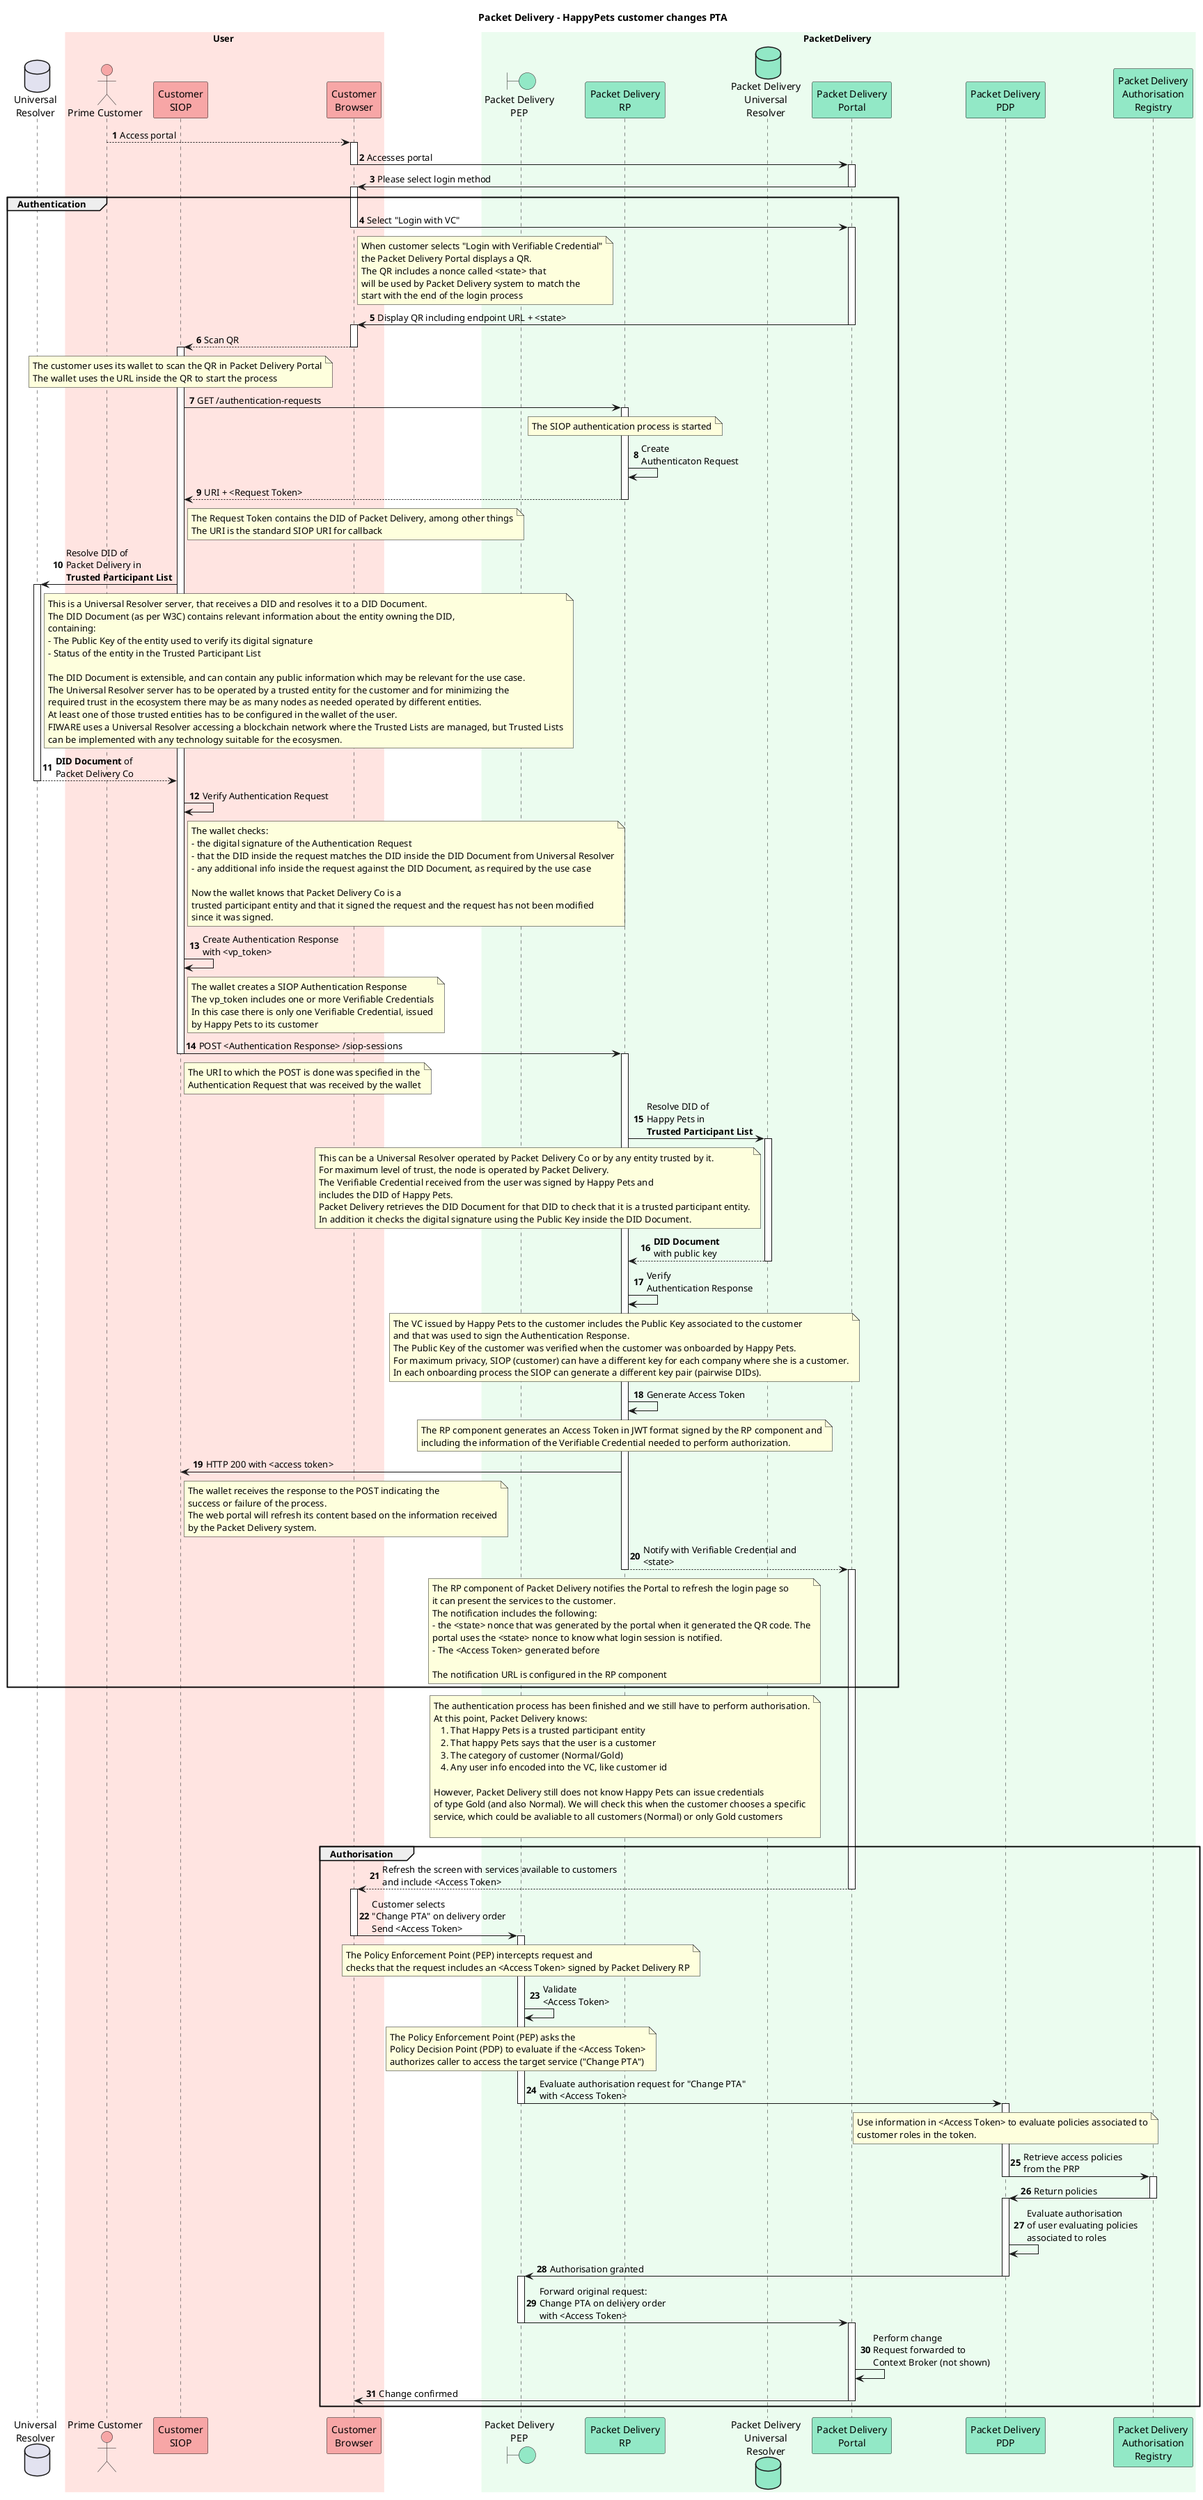 @startuml vc_change_pta

title Packet Delivery - HappyPets customer changes PTA

autonumber 1
skinparam SequenceBoxBorderColor transparent

database "Universal\nResolver" as DIDR

box User #MistyRose
    actor "Prime Customer" as primeCustomer #f7a6a6
    participant "Customer\nSIOP" as customerSIOP #f7a6a6
    participant "Customer\nBrowser" as customerBrowser #f7a6a6
endbox

box PacketDelivery #ebfcef
    boundary "Packet Delivery\nPEP" as packetDeliveryPEP #92e8c6
    participant "Packet Delivery\nRP" as packetDeliverySIOP #92e8c6
    database "Packet Delivery\nUniversal\nResolver" as DIDR_pack #92e8c6
    participant "Packet Delivery\nPortal" as packetDeliveryPortal #92e8c6
    participant "Packet Delivery\nPDP" as packetDeliveryPDP #92e8c6
    participant "Packet Delivery\nAuthorisation\nRegistry" as packetDeliveryAR #92e8c6
endbox

'Visit the Packet Delivery Portal and select logon method
primeCustomer-->customerBrowser ++: Access portal
customerBrowser->packetDeliveryPortal --++: Accesses portal
packetDeliveryPortal->customerBrowser --++: Please select login method

group Authentication

    'A QR code is displayed and scanned by the customer to start the login process.
    'The QR code includes the URL of th eendpoint that will start the process when invoked by the SIOP
    customerBrowser->packetDeliveryPortal --++: Select "Login with VC"
    note right customerBrowser
        When customer selects "Login with Verifiable Credential"
        the Packet Delivery Portal displays a QR.
        The QR includes a nonce called <state> that
        will be used by Packet Delivery system to match the
        start with the end of the login process
    end note
    packetDeliveryPortal->customerBrowser --++: Display QR including endpoint URL + <state>
    customerBrowser-->customerSIOP --++: Scan QR

    'Perform a GET to start the process
    note over customerSIOP
        The customer uses its wallet to scan the QR in Packet Delivery Portal
        The wallet uses the URL inside the QR to start the process
    end note
    customerSIOP -> packetDeliverySIOP ++:GET /authentication-requests

    note over packetDeliverySIOP: The SIOP authentication process is started
    packetDeliverySIOP -> packetDeliverySIOP :Create\nAuthenticaton Request
    return URI + <Request Token>
    note right customerSIOP
        The Request Token contains the DID of Packet Delivery, among other things
        The URI is the standard SIOP URI for callback
    end note

    'Resolve the DID of Packet Delivery
    customerSIOP -> DIDR ++: Resolve DID of\nPacket Delivery in\n**Trusted Participant List**
    note right DIDR
        This is a Universal Resolver server, that receives a DID and resolves it to a DID Document.
        The DID Document (as per W3C) contains relevant information about the entity owning the DID,
        containing:
        - The Public Key of the entity used to verify its digital signature
        - Status of the entity in the Trusted Participant List

        The DID Document is extensible, and can contain any public information which may be relevant for the use case.
        The Universal Resolver server has to be operated by a trusted entity for the customer and for minimizing the
        required trust in the ecosystem there may be as many nodes as needed operated by different entities.
        At least one of those trusted entities has to be configured in the wallet of the user.
        FIWARE uses a Universal Resolver accessing a blockchain network where the Trusted Lists are managed, but Trusted Lists
        can be implemented with any technology suitable for the ecosysmen.
    end note 
    return **DID Document** of\nPacket Delivery Co

    'Verify the Authentication Request using the DID Document
    customerSIOP -> customerSIOP: Verify Authentication Request
    note right customerSIOP
        The wallet checks:
        - the digital signature of the Authentication Request
        - that the DID inside the request matches the DID inside the DID Document from Universal Resolver
        - any additional info inside the request against the DID Document, as required by the use case

        Now the wallet knows that Packet Delivery Co is a
        trusted participant entity and that it signed the request and the request has not been modified
        since it was signed.
    end note
    customerSIOP -> customerSIOP: Create Authentication Response\nwith <vp_token>

    note right customerSIOP
        The wallet creates a SIOP Authentication Response
        The vp_token includes one or more Verifiable Credentials
        In this case there is only one Verifiable Credential, issued
        by Happy Pets to its customer
    end note
    'Perform a POST to send the Authentication Response
    customerSIOP -> packetDeliverySIOP --++: POST <Authentication Response> /siop-sessions

    note right customerSIOP
        The URI to which the POST is done was specified in the
        Authentication Request that was received by the wallet
    end note

    'Resolve DID of HappyPets to see if it is trusted issuer
    packetDeliverySIOP->DIDR_pack ++: Resolve DID of\nHappy Pets in\n**Trusted Participant List**
    note left DIDR_pack
        This can be a Universal Resolver operated by Packet Delivery Co or by any entity trusted by it.
        For maximum level of trust, the node is operated by Packet Delivery.
        The Verifiable Credential received from the user was signed by Happy Pets and
        includes the DID of Happy Pets.
        Packet Delivery retrieves the DID Document for that DID to check that it is a trusted participant entity.
        In addition it checks the digital signature using the Public Key inside the DID Document.
    end note
    return **DID Document**\nwith public key

    'Verify the Authentication Response from the mobile wallet
    packetDeliverySIOP->packetDeliverySIOP: Verify\nAuthentication Response
    note over packetDeliverySIOP
        The VC issued by Happy Pets to the customer includes the Public Key associated to the customer
        and that was used to sign the Authentication Response.
        The Public Key of the customer was verified when the customer was onboarded by Happy Pets.
        For maximum privacy, SIOP (customer) can have a different key for each company where she is a customer.
        In each onboarding process the SIOP can generate a different key pair (pairwise DIDs).
    end note
 
    'Generate an Access Token including the information in the Verifiable Credential
    packetDeliverySIOP->packetDeliverySIOP : Generate Access Token
    note over packetDeliverySIOP
        The RP component generates an Access Token in JWT format signed by the RP component and
        including the information of the Verifiable Credential needed to perform authorization.
    end note
   
    packetDeliverySIOP->customerSIOP : HTTP 200 with <access token>
    deactivate customerSIOP
    note right customerSIOP
        The wallet receives the response to the POST indicating the
        success or failure of the process.
        The web portal will refresh its content based on the information received
        by the Packet Delivery system.
    end note

    'Notify the portal so it refreshes the login page with services available to the customer
    packetDeliverySIOP-->packetDeliveryPortal --++: Notify with Verifiable Credential and\n<state>
    note over packetDeliverySIOP
        The RP component of Packet Delivery notifies the Portal to refresh the login page so
        it can present the services to the customer.
        The notification includes the following:
        - the <state> nonce that was generated by the portal when it generated the QR code. The
        portal uses the <state> nonce to know what login session is notified.
        - The <Access Token> generated before

        The notification URL is configured in the RP component
    end note

end group

note over packetDeliverySIOP
   The authentication process has been finished and we still have to perform authorisation.
   At this point, Packet Delivery knows:
      1. That Happy Pets is a trusted participant entity
      2. That happy Pets says that the user is a customer
      3. The category of customer (Normal/Gold)
      4. Any user info encoded into the VC, like customer id

   However, Packet Delivery still does not know Happy Pets can issue credentials
   of type Gold (and also Normal). We will check this when the customer chooses a specific
   service, which could be avaliable to all customers (Normal) or only Gold customers

end note


group Authorisation

    packetDeliveryPortal-->customerBrowser --++: Refresh the screen with services available to customers\nand include <Access Token>

    'The customer selects to change the PTA
    customerBrowser->packetDeliveryPEP --++: Customer selects\n"Change PTA" on delivery order\nSend <Access Token>
    note over packetDeliveryPEP
        The Policy Enforcement Point (PEP) intercepts request and
        checks that the request includes an <Access Token> signed by Packet Delivery RP
    end note
    packetDeliveryPEP->packetDeliveryPEP: Validate\n<Access Token>
    note over packetDeliveryPEP
        The Policy Enforcement Point (PEP) asks the
        Policy Decision Point (PDP) to evaluate if the <Access Token>
        authorizes caller to access the target service ("Change PTA")
    end note

    packetDeliveryPEP->packetDeliveryPDP --++: Evaluate authorisation request for "Change PTA"\nwith <Access Token>

    note over packetDeliveryPDP
        Use information in <Access Token> to evaluate policies associated to
        customer roles in the token.
    end note
    'Check policies for this customer
    packetDeliveryPDP->packetDeliveryAR --++: Retrieve access policies\nfrom the PRP
    packetDeliveryAR->packetDeliveryPDP --++: Return policies
    packetDeliveryPDP->packetDeliveryPDP : Evaluate authorisation\nof user evaluating policies\nassociated to roles

    packetDeliveryPDP->packetDeliveryPEP --++:Authorisation granted
    packetDeliveryPEP->packetDeliveryPortal --++:Forward original request:\nChange PTA on delivery order\nwith <Access Token>

    packetDeliveryPortal->packetDeliveryPortal: Perform change\nRequest forwarded to\nContext Broker (not shown)
    packetDeliveryPortal->customerBrowser --:Change confirmed

end group

@enduml
